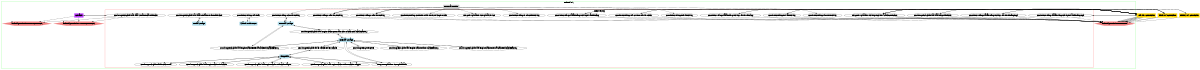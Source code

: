 digraph threat_model {
	rankdir=TD size="8,5"
	node [shape=ellipse]
	subgraph cluster_android {
		color=green label="Android OS"
		"External Entities" [color=gray shape=rectangle style=filled]
		"External Entities" -> "com.insecureshop.ChooserActivity"
		"External Entities" [color=gray shape=rectangle style=filled]
		"External Entities" -> "com.insecureshop.AboutUsActivity"
		"External Entities" [color=gray shape=rectangle style=filled]
		"External Entities" -> "com.insecureshop.WebViewActivity"
		"External Entities" [color=gray shape=rectangle style=filled]
		"External Entities" -> "com.insecureshop.WebView2Activity"
		"External Entities" [color=gray shape=rectangle style=filled]
		"External Entities" -> "com.insecureshop.ResultActivity"
		"External Entities" [color=gray shape=rectangle style=filled]
		"External Entities" -> "com.insecureshop.ProductListActivity"
		"External Entities" [color=gray shape=rectangle style=filled]
		"External Entities" -> "net.gotev.uploadservice.UploadService"
		"External Entities" [color=gray shape=rectangle style=filled]
		"External Entities" -> "com.insecureshop.contentProvider.InsecureShopProvider"
		subgraph cluster_app {
			"com.insecureshop.ChooserActivity"
			"com.insecureshop.AboutUsActivity"
			"com.insecureshop.WebViewActivity"
			"com.insecureshop.WebView2Activity"
			"com.insecureshop.ResultActivity"
			"com.insecureshop.ProductListActivity"
			"net.gotev.uploadservice.UploadService"
			"com.insecureshop.contentProvider.InsecureShopProvider"
			color=red label=InsecureShop
		}
		subgraph cluster_app {
		}
		subgraph cluster_app {
		}
	}
	"WebView Connection" [color=gold1 shape=rectangle style=filled]
	"com.insecureshop.databinding.ActivityPrivateBindingImpl" -> "WebView Connection"
	"WebView Connection" -> "com.insecureshop.databinding.ActivityPrivateBindingImpl"
	"com.insecureshop.databinding.ActivityPrivateBindingImpl" -> "android.permission.INTERNET"
	"WebView Connection" -> "android.permission.INTERNET"
	"WebView Connection" [color=gold1 shape=rectangle style=filled]
	"com.insecureshop.databinding.ActivityWebviewBindingImpl" -> "WebView Connection"
	"WebView Connection" -> "com.insecureshop.databinding.ActivityWebviewBindingImpl"
	"com.insecureshop.databinding.ActivityWebviewBindingImpl" -> "android.permission.INTERNET"
	"WebView Connection" -> "android.permission.INTERNET"
	"HTTP Url Connection" [color=gold1 shape=rectangle style=filled]
	"com.bumptech.glide.load.data.HttpUrlFetcher" -> "HTTP Url Connection"
	"HTTP Url Connection" -> "com.bumptech.glide.load.data.HttpUrlFetcher"
	"com.bumptech.glide.load.data.HttpUrlFetcher" -> "android.permission.INTERNET"
	"HTTP Url Connection" -> "android.permission.INTERNET"
	"HTTPS Url Connection" [color=gold1 shape=rectangle style=filled]
	"net.gotev.uploadservice.http.impl.HurlStackConnection" -> "HTTPS Url Connection"
	"HTTPS Url Connection" -> "net.gotev.uploadservice.http.impl.HurlStackConnection"
	"net.gotev.uploadservice.http.impl.HurlStackConnection" -> "android.permission.INTERNET"
	"HTTPS Url Connection" -> "android.permission.INTERNET"
	"WebView Connection" [color=gold1 shape=rectangle style=filled]
	"com.insecureshop.PrivateActivity" -> "WebView Connection"
	"WebView Connection" -> "com.insecureshop.PrivateActivity"
	"com.insecureshop.PrivateActivity" -> "android.permission.INTERNET"
	"WebView Connection" -> "android.permission.INTERNET"
	"WebView Connection" [color=gold1 shape=rectangle style=filled]
	"com.insecureshop.databinding.ActivityWebviewBinding" -> "WebView Connection"
	"WebView Connection" -> "com.insecureshop.databinding.ActivityWebviewBinding"
	"com.insecureshop.databinding.ActivityWebviewBinding" -> "android.permission.INTERNET"
	"WebView Connection" -> "android.permission.INTERNET"
	"WebView Connection" [color=gold1 shape=rectangle style=filled]
	"com.insecureshop.util.CustomWebViewClient" -> "WebView Connection"
	"WebView Connection" -> "com.insecureshop.util.CustomWebViewClient"
	"com.insecureshop.util.CustomWebViewClient" -> "android.permission.INTERNET"
	"WebView Connection" -> "android.permission.INTERNET"
	"HTTP Url Connection" [color=gold1 shape=rectangle style=filled]
	"net.gotev.uploadservice.http.impl.HurlStackConnection" -> "HTTP Url Connection"
	"HTTP Url Connection" -> "net.gotev.uploadservice.http.impl.HurlStackConnection"
	"net.gotev.uploadservice.http.impl.HurlStackConnection" -> "android.permission.INTERNET"
	"HTTP Url Connection" -> "android.permission.INTERNET"
	"WebView Connection" [color=gold1 shape=rectangle style=filled]
	"com.insecureshop.WebViewActivity" -> "WebView Connection"
	"WebView Connection" -> "com.insecureshop.WebViewActivity"
	"com.insecureshop.WebViewActivity" -> "android.permission.INTERNET"
	"WebView Connection" -> "android.permission.INTERNET"
	"WebView Connection" [color=gold1 shape=rectangle style=filled]
	"com.insecureshop.databinding.ActivityPrivateBinding" -> "WebView Connection"
	"WebView Connection" -> "com.insecureshop.databinding.ActivityPrivateBinding"
	"com.insecureshop.databinding.ActivityPrivateBinding" -> "android.permission.INTERNET"
	"WebView Connection" -> "android.permission.INTERNET"
	"WebView Connection" [color=gold1 shape=rectangle style=filled]
	"com.insecureshop.WebView2Activity" -> "WebView Connection"
	"WebView Connection" -> "com.insecureshop.WebView2Activity"
	"com.insecureshop.WebView2Activity" -> "android.permission.INTERNET"
	"WebView Connection" -> "android.permission.INTERNET"
	subgraph cluster_android {
		"android.permission.INTERNET" [color=lightcoral shape=hexagon style=filled]
		"android.permission.INTERNET" [color=lightcoral shape=hexagon style=filled]
		"android.permission.INTERNET" [color=lightcoral shape=hexagon style=filled]
		"android.permission.INTERNET" [color=lightcoral shape=hexagon style=filled]
		"android.permission.INTERNET" [color=lightcoral shape=hexagon style=filled]
		"android.permission.INTERNET" [color=lightcoral shape=hexagon style=filled]
		"android.permission.INTERNET" [color=lightcoral shape=hexagon style=filled]
		"android.permission.INTERNET" [color=lightcoral shape=hexagon style=filled]
		"android.permission.INTERNET" [color=lightcoral shape=hexagon style=filled]
		"android.permission.INTERNET" [color=lightcoral shape=hexagon style=filled]
		"android.permission.INTERNET" [color=lightcoral shape=hexagon style=filled]
		subgraph cluster_app {
			"com.insecureshop.databinding.ActivityPrivateBindingImpl"
			"com.insecureshop.databinding.ActivityWebviewBindingImpl"
			"com.bumptech.glide.load.data.HttpUrlFetcher"
			"net.gotev.uploadservice.http.impl.HurlStackConnection"
			"com.insecureshop.PrivateActivity"
			"com.insecureshop.databinding.ActivityWebviewBinding"
			"com.insecureshop.util.CustomWebViewClient"
			"net.gotev.uploadservice.http.impl.HurlStackConnection"
			"com.insecureshop.WebViewActivity"
			"com.insecureshop.databinding.ActivityPrivateBinding"
			"com.insecureshop.WebView2Activity"
		}
	}
	subgraph cluster_android {
		subgraph cluster_app {
			"com.bumptech.glide.disklrucache.DiskLruCache"
			"Temp File" [color=lightblue shape=cylinder style=filled]
			"com.bumptech.glide.disklrucache.DiskLruCache" -> "Temp File"
			"Temp File" -> "com.bumptech.glide.disklrucache.DiskLruCache"
			"com.bumptech.glide.disklrucache.Util"
			"Temp File" [color=lightblue shape=cylinder style=filled]
			"com.bumptech.glide.disklrucache.Util" -> "Temp File"
			"Temp File" -> "com.bumptech.glide.disklrucache.Util"
			"com.insecureshop.ChooserActivity"
			"External Storage" [color=lightblue shape=cylinder style=filled]
			"com.insecureshop.ChooserActivity" -> "External Storage"
			"External Storage" -> "com.insecureshop.ChooserActivity"
			"com.bumptech.glide.load.engine.cache.DiskCache"
			"Temp File" [color=lightblue shape=cylinder style=filled]
			"com.bumptech.glide.load.engine.cache.DiskCache" -> "Temp File"
			"Temp File" -> "com.bumptech.glide.load.engine.cache.DiskCache"
			"com.insecureshop.util.Prefs"
			"Shared Preferences" [color=lightblue shape=cylinder style=filled]
			"com.insecureshop.util.Prefs" -> "Shared Preferences"
			"Shared Preferences" -> "com.insecureshop.util.Prefs"
			"com.bumptech.glide.load.engine.cache.ExternalCacheDiskCacheFactory"
			"Internal Storage" [color=lightblue shape=cylinder style=filled]
			"com.bumptech.glide.load.engine.cache.ExternalCacheDiskCacheFactory" -> "Internal Storage"
			"Internal Storage" -> "com.bumptech.glide.load.engine.cache.ExternalCacheDiskCacheFactory"
			"com.bumptech.glide.load.engine.cache.ExternalPreferredCacheDiskCacheFactory"
			"Internal Storage" [color=lightblue shape=cylinder style=filled]
			"com.bumptech.glide.load.engine.cache.ExternalPreferredCacheDiskCacheFactory" -> "Internal Storage"
			"Internal Storage" -> "com.bumptech.glide.load.engine.cache.ExternalPreferredCacheDiskCacheFactory"
			"net.gotev.uploadservice.UploadTask"
			"Internal Storage" [color=lightblue shape=cylinder style=filled]
			"net.gotev.uploadservice.UploadTask" -> "Internal Storage"
			"Internal Storage" -> "net.gotev.uploadservice.UploadTask"
			"com.bumptech.glide.Glide"
			"Internal Storage" [color=lightblue shape=cylinder style=filled]
			"com.bumptech.glide.Glide" -> "Internal Storage"
			"Internal Storage" -> "com.bumptech.glide.Glide"
			"com.bumptech.glide.load.engine.cache.ExternalCacheDiskCacheFactory"
			"External Storage" [color=lightblue shape=cylinder style=filled]
			"com.bumptech.glide.load.engine.cache.ExternalCacheDiskCacheFactory" -> "External Storage"
			"External Storage" -> "com.bumptech.glide.load.engine.cache.ExternalCacheDiskCacheFactory"
			"net.gotev.uploadservice.UploadTask"
			"Temp File" [color=lightblue shape=cylinder style=filled]
			"net.gotev.uploadservice.UploadTask" -> "Temp File"
			"Temp File" -> "net.gotev.uploadservice.UploadTask"
			"com.bumptech.glide.load.engine.cache.ExternalPreferredCacheDiskCacheFactory"
			"External Storage" [color=lightblue shape=cylinder style=filled]
			"com.bumptech.glide.load.engine.cache.ExternalPreferredCacheDiskCacheFactory" -> "External Storage"
			"External Storage" -> "com.bumptech.glide.load.engine.cache.ExternalPreferredCacheDiskCacheFactory"
			"com.bumptech.glide.load.data.mediastore.ThumbFetcher"
			"Media Storage" [color=lightblue shape=cylinder style=filled]
			"com.bumptech.glide.load.data.mediastore.ThumbFetcher" -> "Media Storage"
			"Media Storage" -> "com.bumptech.glide.load.data.mediastore.ThumbFetcher"
			"com.bumptech.glide.load.engine.cache.DiskLruCacheFactory"
			"Internal Storage" [color=lightblue shape=cylinder style=filled]
			"com.bumptech.glide.load.engine.cache.DiskLruCacheFactory" -> "Internal Storage"
			"Internal Storage" -> "com.bumptech.glide.load.engine.cache.DiskLruCacheFactory"
			"com.bumptech.glide.load.engine.cache.InternalCacheDiskCacheFactory"
			"Internal Storage" [color=lightblue shape=cylinder style=filled]
			"com.bumptech.glide.load.engine.cache.InternalCacheDiskCacheFactory" -> "Internal Storage"
			"Internal Storage" -> "com.bumptech.glide.load.engine.cache.InternalCacheDiskCacheFactory"
			"com.bumptech.glide.load.engine.cache.DiskCacheAdapter"
			"Temp File" [color=lightblue shape=cylinder style=filled]
			"com.bumptech.glide.load.engine.cache.DiskCacheAdapter" -> "Temp File"
			"Temp File" -> "com.bumptech.glide.load.engine.cache.DiskCacheAdapter"
			"com.bumptech.glide.load.engine.cache.DiskLruCacheWrapper"
			"Temp File" [color=lightblue shape=cylinder style=filled]
			"com.bumptech.glide.load.engine.cache.DiskLruCacheWrapper" -> "Temp File"
			"Temp File" -> "com.bumptech.glide.load.engine.cache.DiskLruCacheWrapper"
			"com.bumptech.glide.disklrucache.DiskLruCache"
			"Internal Storage" [color=lightblue shape=cylinder style=filled]
			"com.bumptech.glide.disklrucache.DiskLruCache" -> "Internal Storage"
			"Internal Storage" -> "com.bumptech.glide.disklrucache.DiskLruCache"
		}
	}
	Contacts [color=darkorchid1 shape=rectangle style=filled]
	subgraph cluster_android {
		"com.bumptech.glide.load.data.StreamLocalUriFetcher" -> Contacts
		Contacts -> "com.bumptech.glide.load.data.StreamLocalUriFetcher"
		"android.permission.READ_CONTACTS" [color=lightcoral shape=hexagon style=filled]
		"com.bumptech.glide.load.data.StreamLocalUriFetcher" -> "android.permission.READ_CONTACTS"
		Contacts -> "android.permission.READ_CONTACTS"
		subgraph cluster_app {
			"com.bumptech.glide.load.data.StreamLocalUriFetcher"
		}
	}
	subgraph cluster_android {
		"android.permission.WRITE_CONTACTS" [color=lightcoral shape=hexagon style=filled]
		"com.bumptech.glide.load.data.StreamLocalUriFetcher" -> "android.permission.WRITE_CONTACTS"
		Contacts -> "android.permission.WRITE_CONTACTS"
		subgraph cluster_app {
		}
	}
}
